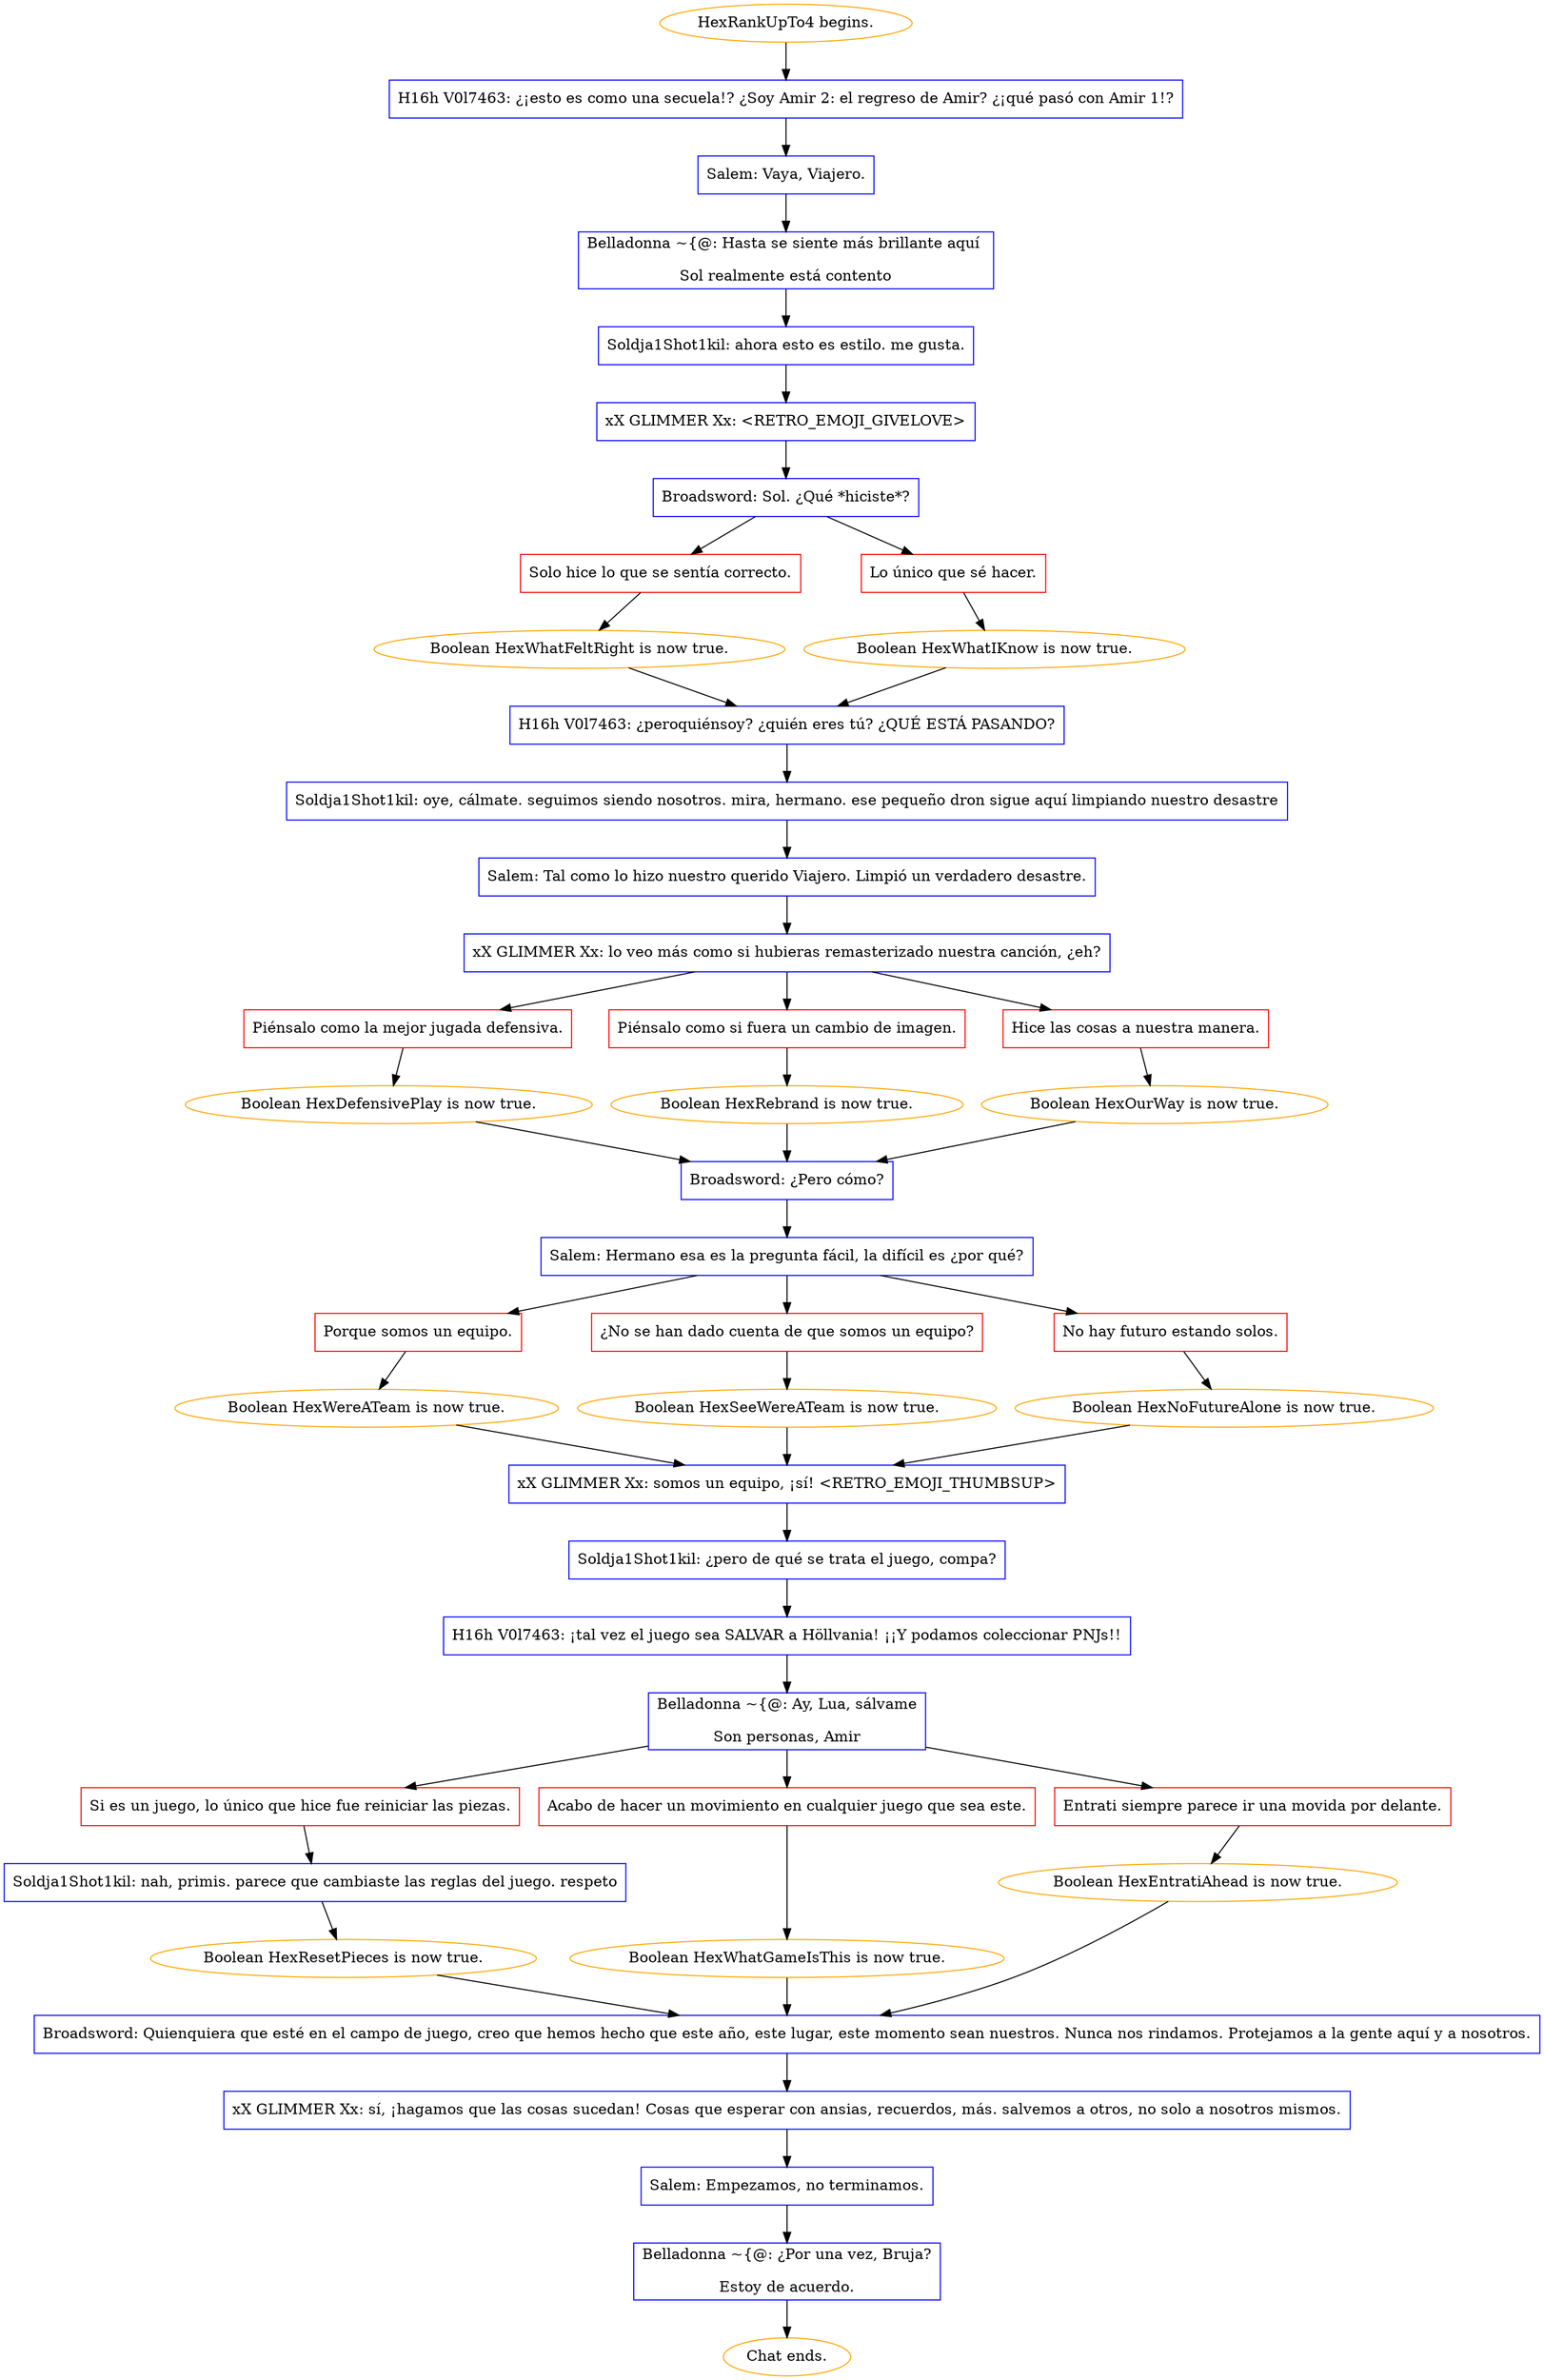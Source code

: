digraph {
	"HexRankUpTo4 begins." [color=orange];
		"HexRankUpTo4 begins." -> j2534450119;
	j2534450119 [label="H16h V0l7463: ¿¡esto es como una secuela!? ¿Soy Amir 2: el regreso de Amir? ¿¡qué pasó con Amir 1!?",shape=box,color=blue];
		j2534450119 -> j1185573493;
	j1185573493 [label="Salem: Vaya, Viajero.",shape=box,color=blue];
		j1185573493 -> j3500900583;
	j3500900583 [label="Belladonna ~{@: Hasta se siente más brillante aquí 
Sol realmente está contento",shape=box,color=blue];
		j3500900583 -> j3440667307;
	j3440667307 [label="Soldja1Shot1kil: ahora esto es estilo. me gusta.",shape=box,color=blue];
		j3440667307 -> j635610562;
	j635610562 [label="xX GLIMMER Xx: <RETRO_EMOJI_GIVELOVE>",shape=box,color=blue];
		j635610562 -> j3890977008;
	j3890977008 [label="Broadsword: Sol. ¿Qué *hiciste*?",shape=box,color=blue];
		j3890977008 -> j2819294977;
		j3890977008 -> j2969754627;
	j2819294977 [label="Solo hice lo que se sentía correcto.",shape=box,color=red];
		j2819294977 -> j1753543043;
	j2969754627 [label="Lo único que sé hacer.",shape=box,color=red];
		j2969754627 -> j1113079394;
	j1753543043 [label="Boolean HexWhatFeltRight is now true.",color=orange];
		j1753543043 -> j3969199734;
	j1113079394 [label="Boolean HexWhatIKnow is now true.",color=orange];
		j1113079394 -> j3969199734;
	j3969199734 [label="H16h V0l7463: ¿peroquiénsoy? ¿quién eres tú? ¿QUÉ ESTÁ PASANDO?",shape=box,color=blue];
		j3969199734 -> j2933911414;
	j2933911414 [label="Soldja1Shot1kil: oye, cálmate. seguimos siendo nosotros. mira, hermano. ese pequeño dron sigue aquí limpiando nuestro desastre",shape=box,color=blue];
		j2933911414 -> j1429860824;
	j1429860824 [label="Salem: Tal como lo hizo nuestro querido Viajero. Limpió un verdadero desastre.",shape=box,color=blue];
		j1429860824 -> j1627569474;
	j1627569474 [label="xX GLIMMER Xx: lo veo más como si hubieras remasterizado nuestra canción, ¿eh?",shape=box,color=blue];
		j1627569474 -> j1010019398;
		j1627569474 -> j3407858388;
		j1627569474 -> j2120152378;
	j1010019398 [label="Piénsalo como la mejor jugada defensiva.",shape=box,color=red];
		j1010019398 -> j2146873403;
	j3407858388 [label="Piénsalo como si fuera un cambio de imagen.",shape=box,color=red];
		j3407858388 -> j3285585493;
	j2120152378 [label="Hice las cosas a nuestra manera.",shape=box,color=red];
		j2120152378 -> j1001262714;
	j2146873403 [label="Boolean HexDefensivePlay is now true.",color=orange];
		j2146873403 -> j3651393270;
	j3285585493 [label="Boolean HexRebrand is now true.",color=orange];
		j3285585493 -> j3651393270;
	j1001262714 [label="Boolean HexOurWay is now true.",color=orange];
		j1001262714 -> j3651393270;
	j3651393270 [label="Broadsword: ¿Pero cómo?",shape=box,color=blue];
		j3651393270 -> j4141049022;
	j4141049022 [label="Salem: Hermano esa es la pregunta fácil, la difícil es ¿por qué?",shape=box,color=blue];
		j4141049022 -> j3432279243;
		j4141049022 -> j4151382915;
		j4141049022 -> j2175347885;
	j3432279243 [label="Porque somos un equipo.",shape=box,color=red];
		j3432279243 -> j1770000054;
	j4151382915 [label="¿No se han dado cuenta de que somos un equipo?",shape=box,color=red];
		j4151382915 -> j1662219544;
	j2175347885 [label="No hay futuro estando solos.",shape=box,color=red];
		j2175347885 -> j3000355584;
	j1770000054 [label="Boolean HexWereATeam is now true.",color=orange];
		j1770000054 -> j1092018825;
	j1662219544 [label="Boolean HexSeeWereATeam is now true.",color=orange];
		j1662219544 -> j1092018825;
	j3000355584 [label="Boolean HexNoFutureAlone is now true.",color=orange];
		j3000355584 -> j1092018825;
	j1092018825 [label="xX GLIMMER Xx: somos un equipo, ¡sí! <RETRO_EMOJI_THUMBSUP>",shape=box,color=blue];
		j1092018825 -> j832409236;
	j832409236 [label="Soldja1Shot1kil: ¿pero de qué se trata el juego, compa?",shape=box,color=blue];
		j832409236 -> j668795931;
	j668795931 [label="H16h V0l7463: ¡tal vez el juego sea SALVAR a Höllvania! ¡¡Y podamos coleccionar PNJs!!",shape=box,color=blue];
		j668795931 -> j2738321532;
	j2738321532 [label="Belladonna ~{@: Ay, Lua, sálvame
Son personas, Amir",shape=box,color=blue];
		j2738321532 -> j390073884;
		j2738321532 -> j2695694360;
		j2738321532 -> j2717667587;
	j390073884 [label="Si es un juego, lo único que hice fue reiniciar las piezas.",shape=box,color=red];
		j390073884 -> j466151377;
	j2695694360 [label="Acabo de hacer un movimiento en cualquier juego que sea este.",shape=box,color=red];
		j2695694360 -> j1235996099;
	j2717667587 [label="Entrati siempre parece ir una movida por delante.",shape=box,color=red];
		j2717667587 -> j3408425355;
	j466151377 [label="Soldja1Shot1kil: nah, primis. parece que cambiaste las reglas del juego. respeto",shape=box,color=blue];
		j466151377 -> j1954156762;
	j1235996099 [label="Boolean HexWhatGameIsThis is now true.",color=orange];
		j1235996099 -> j3997786398;
	j3408425355 [label="Boolean HexEntratiAhead is now true.",color=orange];
		j3408425355 -> j3997786398;
	j1954156762 [label="Boolean HexResetPieces is now true.",color=orange];
		j1954156762 -> j3997786398;
	j3997786398 [label="Broadsword: Quienquiera que esté en el campo de juego, creo que hemos hecho que este año, este lugar, este momento sean nuestros. Nunca nos rindamos. Protejamos a la gente aquí y a nosotros.",shape=box,color=blue];
		j3997786398 -> j2127029474;
	j2127029474 [label="xX GLIMMER Xx: sí, ¡hagamos que las cosas sucedan! Cosas que esperar con ansias, recuerdos, más. salvemos a otros, no solo a nosotros mismos.",shape=box,color=blue];
		j2127029474 -> j185770918;
	j185770918 [label="Salem: Empezamos, no terminamos.",shape=box,color=blue];
		j185770918 -> j1080289387;
	j1080289387 [label="Belladonna ~{@: ¿Por una vez, Bruja?
Estoy de acuerdo.",shape=box,color=blue];
		j1080289387 -> "Chat ends.";
	"Chat ends." [color=orange];
}